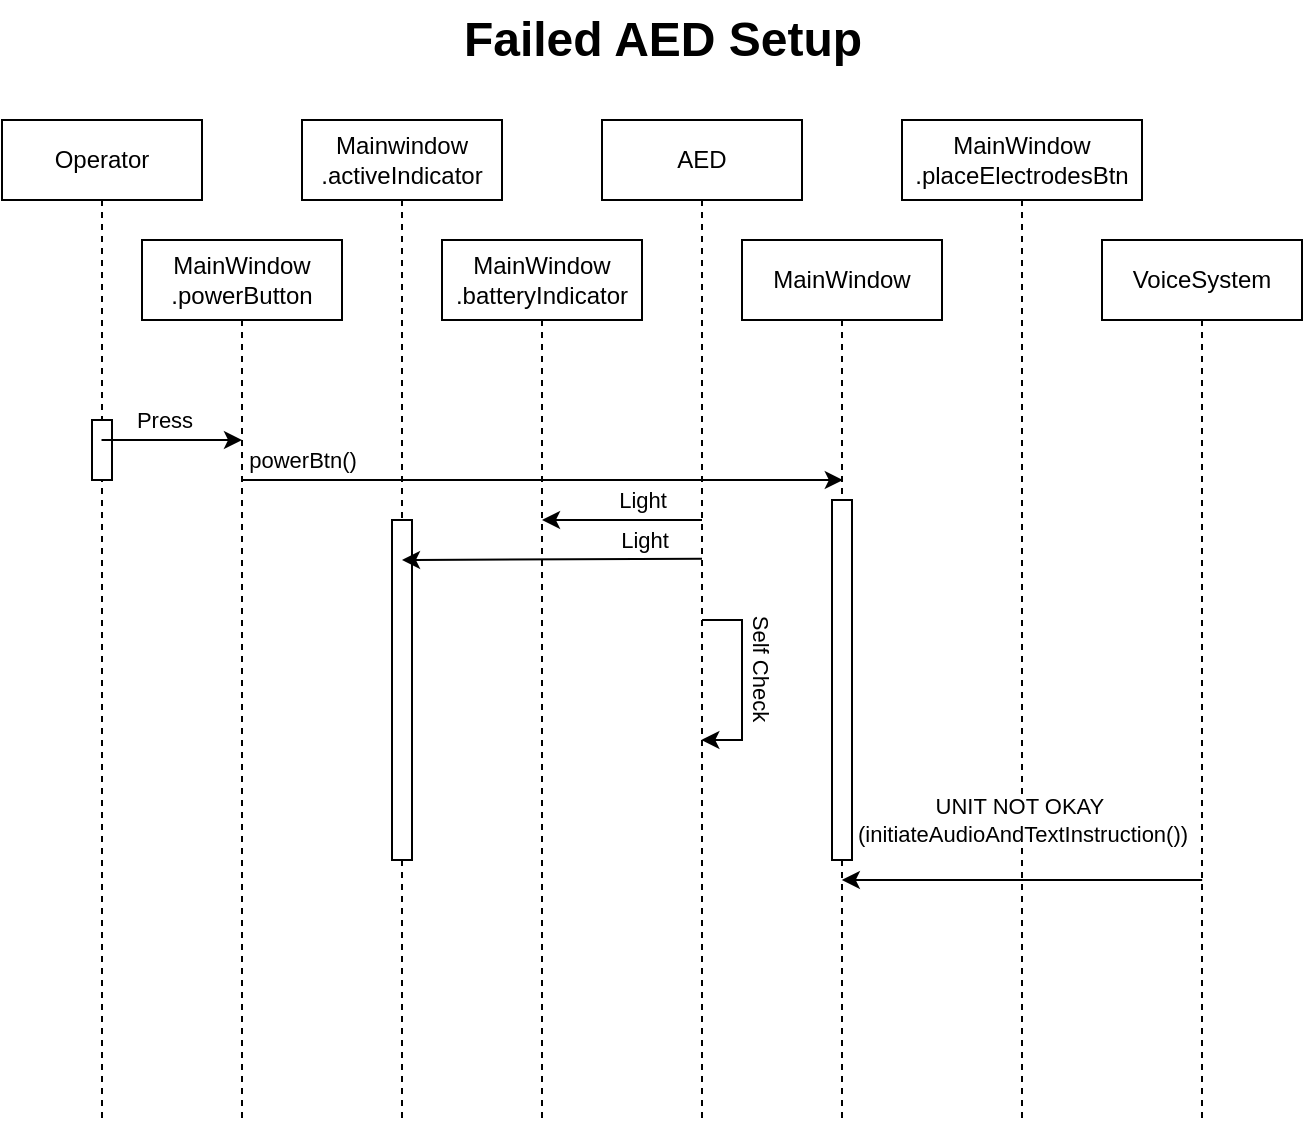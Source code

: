 <mxfile version="22.1.2" type="device">
  <diagram id="C5RBs43oDa-KdzZeNtuy" name="Page-1">
    <mxGraphModel dx="1036" dy="606" grid="1" gridSize="10" guides="1" tooltips="1" connect="1" arrows="1" fold="1" page="1" pageScale="1" pageWidth="827" pageHeight="1169" math="0" shadow="0">
      <root>
        <mxCell id="WIyWlLk6GJQsqaUBKTNV-0" />
        <mxCell id="WIyWlLk6GJQsqaUBKTNV-1" parent="WIyWlLk6GJQsqaUBKTNV-0" />
        <mxCell id="Ii6EBYF0BPZbq6cMydTG-0" value="Operator" style="shape=umlLifeline;perimeter=lifelinePerimeter;whiteSpace=wrap;html=1;container=0;dropTarget=0;collapsible=0;recursiveResize=0;outlineConnect=0;portConstraint=eastwest;newEdgeStyle={&quot;edgeStyle&quot;:&quot;elbowEdgeStyle&quot;,&quot;elbow&quot;:&quot;vertical&quot;,&quot;curved&quot;:0,&quot;rounded&quot;:0};" parent="WIyWlLk6GJQsqaUBKTNV-1" vertex="1">
          <mxGeometry x="100" y="60" width="100" height="500" as="geometry" />
        </mxCell>
        <mxCell id="CvadQskYh5KorMpUuj-5-0" value="" style="html=1;points=[[0,0,0,0,5],[0,1,0,0,-5],[1,0,0,0,5],[1,1,0,0,-5]];perimeter=orthogonalPerimeter;outlineConnect=0;targetShapes=umlLifeline;portConstraint=eastwest;newEdgeStyle={&quot;curved&quot;:0,&quot;rounded&quot;:0};" vertex="1" parent="Ii6EBYF0BPZbq6cMydTG-0">
          <mxGeometry x="45" y="150" width="10" height="30" as="geometry" />
        </mxCell>
        <mxCell id="Ii6EBYF0BPZbq6cMydTG-2" value="&lt;div&gt;AED&lt;/div&gt;" style="shape=umlLifeline;perimeter=lifelinePerimeter;whiteSpace=wrap;html=1;container=0;dropTarget=0;collapsible=0;recursiveResize=0;outlineConnect=0;portConstraint=eastwest;newEdgeStyle={&quot;edgeStyle&quot;:&quot;elbowEdgeStyle&quot;,&quot;elbow&quot;:&quot;vertical&quot;,&quot;curved&quot;:0,&quot;rounded&quot;:0};" parent="WIyWlLk6GJQsqaUBKTNV-1" vertex="1">
          <mxGeometry x="400" y="60" width="100" height="500" as="geometry" />
        </mxCell>
        <mxCell id="Ii6EBYF0BPZbq6cMydTG-4" value="VoiceSystem" style="shape=umlLifeline;perimeter=lifelinePerimeter;whiteSpace=wrap;html=1;container=0;dropTarget=0;collapsible=0;recursiveResize=0;outlineConnect=0;portConstraint=eastwest;newEdgeStyle={&quot;edgeStyle&quot;:&quot;elbowEdgeStyle&quot;,&quot;elbow&quot;:&quot;vertical&quot;,&quot;curved&quot;:0,&quot;rounded&quot;:0};" parent="WIyWlLk6GJQsqaUBKTNV-1" vertex="1">
          <mxGeometry x="650" y="120" width="100" height="440" as="geometry" />
        </mxCell>
        <mxCell id="Ii6EBYF0BPZbq6cMydTG-7" value="MainWindow" style="shape=umlLifeline;perimeter=lifelinePerimeter;whiteSpace=wrap;html=1;container=0;dropTarget=0;collapsible=0;recursiveResize=0;outlineConnect=0;portConstraint=eastwest;newEdgeStyle={&quot;edgeStyle&quot;:&quot;elbowEdgeStyle&quot;,&quot;elbow&quot;:&quot;vertical&quot;,&quot;curved&quot;:0,&quot;rounded&quot;:0};" parent="WIyWlLk6GJQsqaUBKTNV-1" vertex="1">
          <mxGeometry x="470" y="120" width="100" height="440" as="geometry" />
        </mxCell>
        <mxCell id="CvadQskYh5KorMpUuj-5-2" value="" style="html=1;points=[[0,0,0,0,5],[0,1,0,0,-5],[1,0,0,0,5],[1,1,0,0,-5]];perimeter=orthogonalPerimeter;outlineConnect=0;targetShapes=umlLifeline;portConstraint=eastwest;newEdgeStyle={&quot;curved&quot;:0,&quot;rounded&quot;:0};" vertex="1" parent="Ii6EBYF0BPZbq6cMydTG-7">
          <mxGeometry x="45" y="130" width="10" height="180" as="geometry" />
        </mxCell>
        <mxCell id="Ii6EBYF0BPZbq6cMydTG-8" value="Failed AED Setup" style="text;strokeColor=none;fillColor=none;html=1;fontSize=24;fontStyle=1;verticalAlign=middle;align=center;" parent="WIyWlLk6GJQsqaUBKTNV-1" vertex="1">
          <mxGeometry x="210" width="440" height="40" as="geometry" />
        </mxCell>
        <mxCell id="Ii6EBYF0BPZbq6cMydTG-9" value="&lt;div&gt;MainWindow&lt;/div&gt;&lt;div&gt;.powerButton&lt;/div&gt;" style="shape=umlLifeline;perimeter=lifelinePerimeter;whiteSpace=wrap;html=1;container=0;dropTarget=0;collapsible=0;recursiveResize=0;outlineConnect=0;portConstraint=eastwest;newEdgeStyle={&quot;edgeStyle&quot;:&quot;elbowEdgeStyle&quot;,&quot;elbow&quot;:&quot;vertical&quot;,&quot;curved&quot;:0,&quot;rounded&quot;:0};" parent="WIyWlLk6GJQsqaUBKTNV-1" vertex="1">
          <mxGeometry x="170" y="120" width="100" height="440" as="geometry" />
        </mxCell>
        <mxCell id="Ii6EBYF0BPZbq6cMydTG-10" value="" style="endArrow=classic;html=1;rounded=0;" parent="WIyWlLk6GJQsqaUBKTNV-1" edge="1">
          <mxGeometry width="50" height="50" relative="1" as="geometry">
            <mxPoint x="149.759" y="220.0" as="sourcePoint" />
            <mxPoint x="219.759" y="220.0" as="targetPoint" />
            <Array as="points">
              <mxPoint x="220" y="220" />
            </Array>
          </mxGeometry>
        </mxCell>
        <mxCell id="Ii6EBYF0BPZbq6cMydTG-11" value="Press" style="edgeLabel;html=1;align=center;verticalAlign=middle;resizable=0;points=[];" parent="Ii6EBYF0BPZbq6cMydTG-10" connectable="0" vertex="1">
          <mxGeometry x="-0.209" relative="1" as="geometry">
            <mxPoint x="3" y="-10" as="offset" />
          </mxGeometry>
        </mxCell>
        <mxCell id="Ii6EBYF0BPZbq6cMydTG-12" value="&lt;div&gt;Mainwindow&lt;/div&gt;&lt;div&gt;.activeIndicator&lt;br&gt;&lt;/div&gt;" style="shape=umlLifeline;perimeter=lifelinePerimeter;whiteSpace=wrap;html=1;container=0;dropTarget=0;collapsible=0;recursiveResize=0;outlineConnect=0;portConstraint=eastwest;newEdgeStyle={&quot;edgeStyle&quot;:&quot;elbowEdgeStyle&quot;,&quot;elbow&quot;:&quot;vertical&quot;,&quot;curved&quot;:0,&quot;rounded&quot;:0};" parent="WIyWlLk6GJQsqaUBKTNV-1" vertex="1">
          <mxGeometry x="250" y="60" width="100" height="500" as="geometry" />
        </mxCell>
        <mxCell id="CvadQskYh5KorMpUuj-5-1" value="" style="html=1;points=[[0,0,0,0,5],[0,1,0,0,-5],[1,0,0,0,5],[1,1,0,0,-5]];perimeter=orthogonalPerimeter;outlineConnect=0;targetShapes=umlLifeline;portConstraint=eastwest;newEdgeStyle={&quot;curved&quot;:0,&quot;rounded&quot;:0};" vertex="1" parent="Ii6EBYF0BPZbq6cMydTG-12">
          <mxGeometry x="45" y="200" width="10" height="170" as="geometry" />
        </mxCell>
        <mxCell id="Ii6EBYF0BPZbq6cMydTG-13" value="&lt;div&gt;MainWindow&lt;/div&gt;&lt;div&gt;.batteryIndicator&lt;br&gt;&lt;/div&gt;" style="shape=umlLifeline;perimeter=lifelinePerimeter;whiteSpace=wrap;html=1;container=0;dropTarget=0;collapsible=0;recursiveResize=0;outlineConnect=0;portConstraint=eastwest;newEdgeStyle={&quot;edgeStyle&quot;:&quot;elbowEdgeStyle&quot;,&quot;elbow&quot;:&quot;vertical&quot;,&quot;curved&quot;:0,&quot;rounded&quot;:0};" parent="WIyWlLk6GJQsqaUBKTNV-1" vertex="1">
          <mxGeometry x="320" y="120" width="100" height="440" as="geometry" />
        </mxCell>
        <mxCell id="Ii6EBYF0BPZbq6cMydTG-14" value="" style="endArrow=classic;html=1;rounded=0;exitX=0.5;exitY=0.121;exitDx=0;exitDy=0;exitPerimeter=0;" parent="WIyWlLk6GJQsqaUBKTNV-1" edge="1">
          <mxGeometry width="50" height="50" relative="1" as="geometry">
            <mxPoint x="450" y="279.4" as="sourcePoint" />
            <mxPoint x="300" y="280" as="targetPoint" />
          </mxGeometry>
        </mxCell>
        <mxCell id="Ii6EBYF0BPZbq6cMydTG-15" value="Light" style="edgeLabel;html=1;align=center;verticalAlign=middle;resizable=0;points=[];" parent="Ii6EBYF0BPZbq6cMydTG-14" connectable="0" vertex="1">
          <mxGeometry x="-0.393" y="1" relative="1" as="geometry">
            <mxPoint x="16" y="-11" as="offset" />
          </mxGeometry>
        </mxCell>
        <mxCell id="Ii6EBYF0BPZbq6cMydTG-16" value="" style="endArrow=classic;html=1;rounded=0;exitX=0.5;exitY=0.121;exitDx=0;exitDy=0;exitPerimeter=0;" parent="WIyWlLk6GJQsqaUBKTNV-1" edge="1">
          <mxGeometry width="50" height="50" relative="1" as="geometry">
            <mxPoint x="450" y="260" as="sourcePoint" />
            <mxPoint x="370" y="260" as="targetPoint" />
          </mxGeometry>
        </mxCell>
        <mxCell id="Ii6EBYF0BPZbq6cMydTG-17" value="Light" style="edgeLabel;html=1;align=center;verticalAlign=middle;resizable=0;points=[];" parent="Ii6EBYF0BPZbq6cMydTG-16" connectable="0" vertex="1">
          <mxGeometry x="-0.393" y="1" relative="1" as="geometry">
            <mxPoint x="-6" y="-11" as="offset" />
          </mxGeometry>
        </mxCell>
        <mxCell id="Ii6EBYF0BPZbq6cMydTG-18" value="" style="endArrow=classic;html=1;rounded=0;" parent="WIyWlLk6GJQsqaUBKTNV-1" source="Ii6EBYF0BPZbq6cMydTG-2" edge="1">
          <mxGeometry width="50" height="50" relative="1" as="geometry">
            <mxPoint x="449.667" y="320" as="sourcePoint" />
            <mxPoint x="449.667" y="370" as="targetPoint" />
            <Array as="points">
              <mxPoint x="470" y="310" />
              <mxPoint x="470" y="370" />
            </Array>
          </mxGeometry>
        </mxCell>
        <mxCell id="Ii6EBYF0BPZbq6cMydTG-19" value="&lt;div&gt;Self Check&lt;/div&gt;" style="edgeLabel;html=1;align=center;verticalAlign=middle;resizable=0;points=[];rotation=90;" parent="Ii6EBYF0BPZbq6cMydTG-18" connectable="0" vertex="1">
          <mxGeometry x="-0.228" y="4" relative="1" as="geometry">
            <mxPoint x="6" y="5" as="offset" />
          </mxGeometry>
        </mxCell>
        <mxCell id="Ii6EBYF0BPZbq6cMydTG-22" value="" style="endArrow=classic;html=1;rounded=0;" parent="WIyWlLk6GJQsqaUBKTNV-1" edge="1">
          <mxGeometry width="50" height="50" relative="1" as="geometry">
            <mxPoint x="700.09" y="440" as="sourcePoint" />
            <mxPoint x="519.914" y="440" as="targetPoint" />
          </mxGeometry>
        </mxCell>
        <mxCell id="Ii6EBYF0BPZbq6cMydTG-24" value="&lt;div&gt;MainWindow&lt;/div&gt;&lt;div&gt;.placeElectrodesBtn&lt;br&gt;&lt;/div&gt;" style="shape=umlLifeline;perimeter=lifelinePerimeter;whiteSpace=wrap;html=1;container=0;dropTarget=0;collapsible=0;recursiveResize=0;outlineConnect=0;portConstraint=eastwest;newEdgeStyle={&quot;edgeStyle&quot;:&quot;elbowEdgeStyle&quot;,&quot;elbow&quot;:&quot;vertical&quot;,&quot;curved&quot;:0,&quot;rounded&quot;:0};" parent="WIyWlLk6GJQsqaUBKTNV-1" vertex="1">
          <mxGeometry x="550" y="60" width="120" height="500" as="geometry" />
        </mxCell>
        <mxCell id="Ii6EBYF0BPZbq6cMydTG-25" value="&lt;div&gt;UNIT NOT OKAY&amp;nbsp;&lt;/div&gt;&lt;div&gt;(initiateAudioAndTextInstruction())&lt;/div&gt;" style="edgeLabel;html=1;align=center;verticalAlign=middle;resizable=0;points=[];" parent="WIyWlLk6GJQsqaUBKTNV-1" connectable="0" vertex="1">
          <mxGeometry x="610.003" y="410" as="geometry" />
        </mxCell>
        <mxCell id="Ii6EBYF0BPZbq6cMydTG-68" value="" style="endArrow=classic;html=1;rounded=0;" parent="WIyWlLk6GJQsqaUBKTNV-1" edge="1">
          <mxGeometry width="50" height="50" relative="1" as="geometry">
            <mxPoint x="219.592" y="240" as="sourcePoint" />
            <mxPoint x="520.41" y="240" as="targetPoint" />
          </mxGeometry>
        </mxCell>
        <mxCell id="Ii6EBYF0BPZbq6cMydTG-69" value="powerBtn()" style="edgeLabel;html=1;align=center;verticalAlign=middle;resizable=0;points=[];" parent="Ii6EBYF0BPZbq6cMydTG-68" connectable="0" vertex="1">
          <mxGeometry x="-0.792" y="-1" relative="1" as="geometry">
            <mxPoint x="-1" y="-11" as="offset" />
          </mxGeometry>
        </mxCell>
      </root>
    </mxGraphModel>
  </diagram>
</mxfile>
